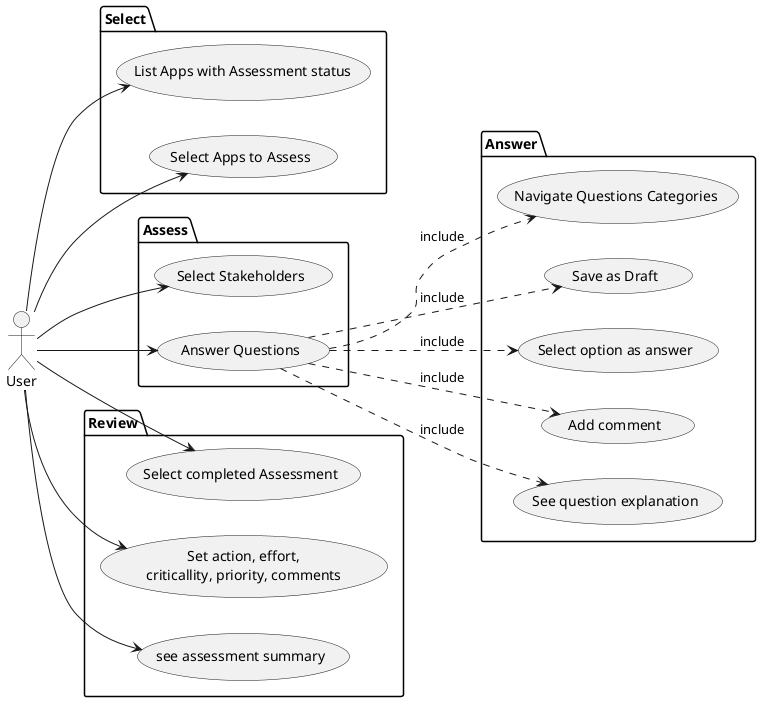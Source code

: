 @startuml "Use Cases"
left to right direction
actor User
package Select {
    usecase "List Apps with Assessment status" as list
    usecase "Select Apps to Assess" as selectapp
}
package Assess {
    usecase "Select Stakeholders" as selectstake
    usecase "Answer Questions" as answer
}
package Answer {
    usecase "Navigate Questions Categories" as navigate
    usecase "Save as Draft" as save
    usecase "Select option as answer" as select
    usecase "Add comment" as comment
    usecase "See question explanation" as explana
}
package Review {
    usecase "Select completed Assessment" as selectassessment
    usecase review as "Set action, effort,
    criticallity, priority, comments"
    usecase "see assessment summary" as summary
}



User --> selectapp
User --> selectstake
User --> answer
User --> list
answer ..> navigate : include
answer ..> save : include
answer ..> select : include
answer ..> comment : include
answer ..> explana : include
User --> review
User --> summary
User --> selectassessment


@enduml
